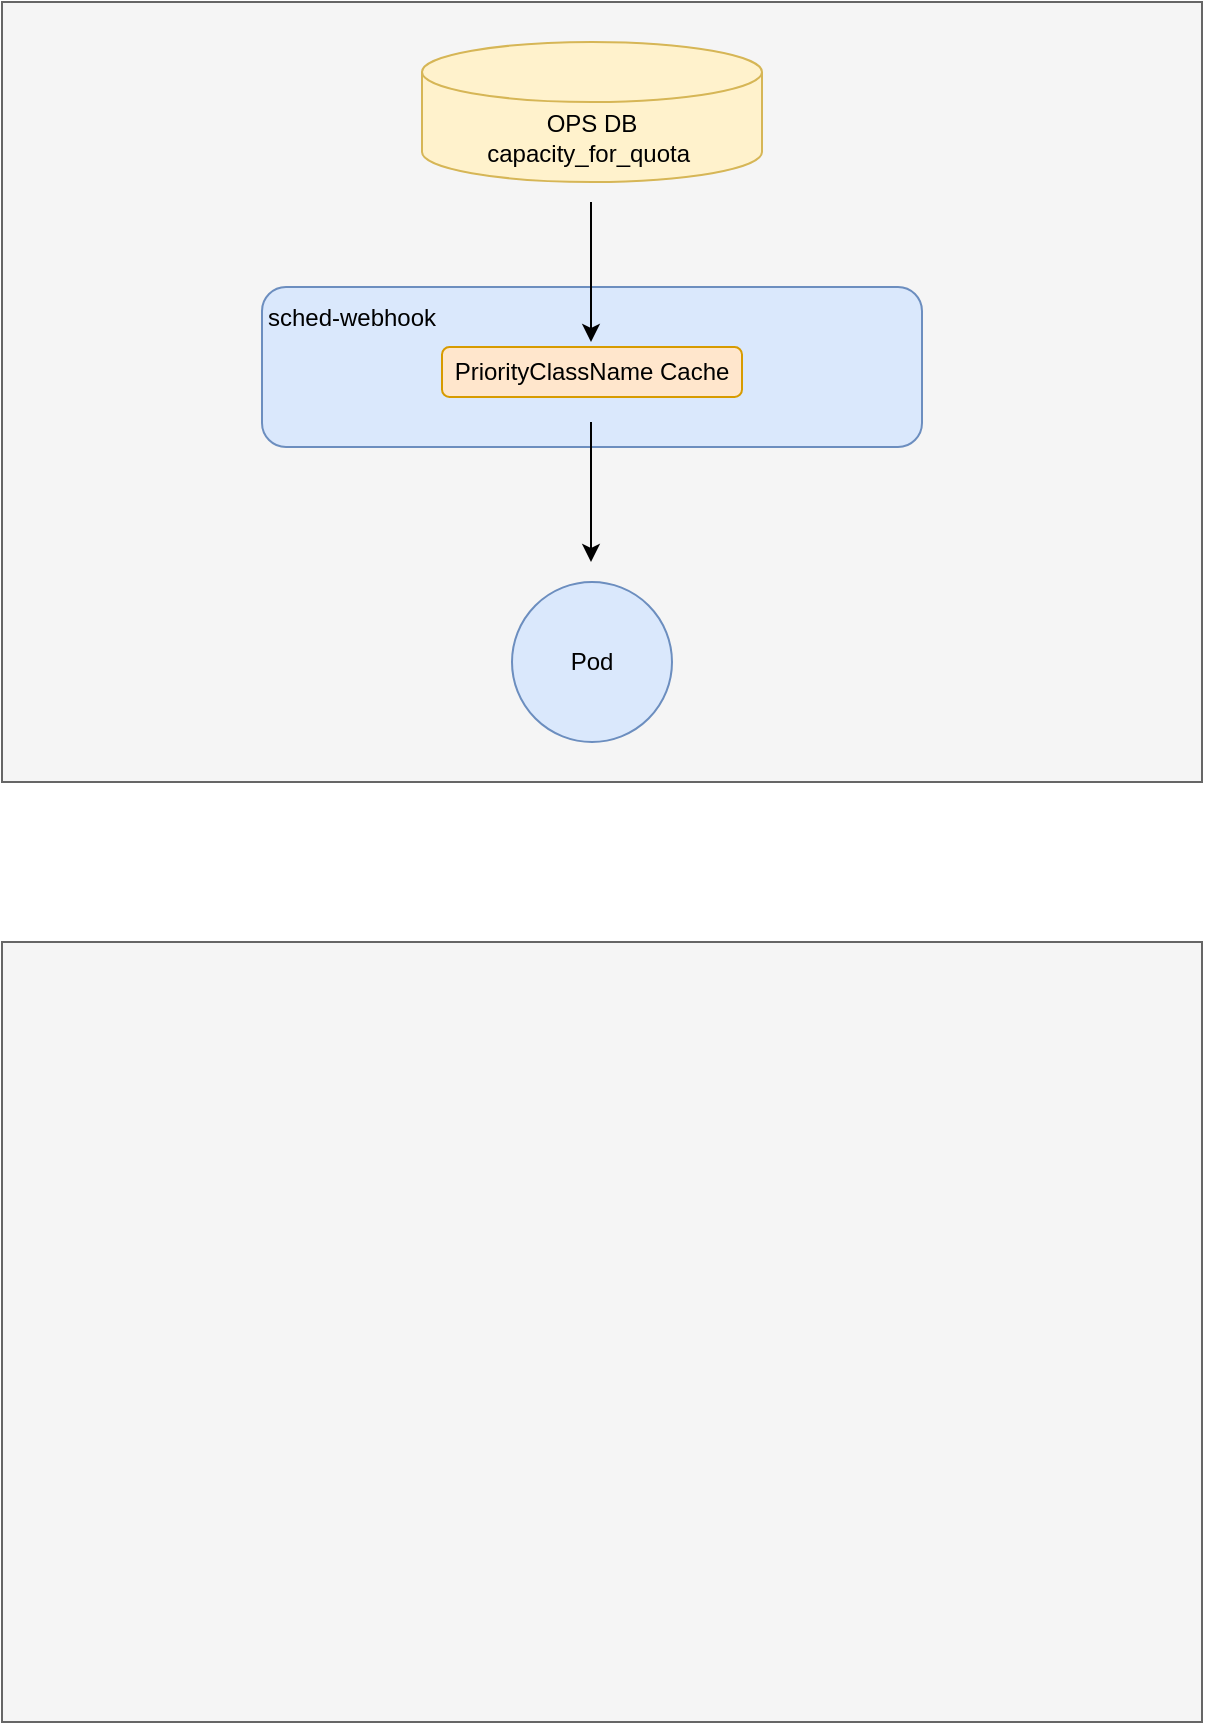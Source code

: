 <mxfile version="20.2.7" type="github">
  <diagram id="9jWi9D6QZARKWNpri7Cj" name="Page-1">
    <mxGraphModel dx="1426" dy="800" grid="1" gridSize="10" guides="1" tooltips="1" connect="1" arrows="1" fold="1" page="1" pageScale="1" pageWidth="850" pageHeight="1100" math="0" shadow="0">
      <root>
        <mxCell id="0" />
        <mxCell id="1" parent="0" />
        <mxCell id="ye1FHbx5SDXgiRobZuhr-1" value="" style="rounded=0;whiteSpace=wrap;html=1;fillColor=#f5f5f5;fontColor=#333333;strokeColor=#666666;" vertex="1" parent="1">
          <mxGeometry x="120" y="80" width="600" height="390" as="geometry" />
        </mxCell>
        <mxCell id="ye1FHbx5SDXgiRobZuhr-2" value="OPS DB&lt;br&gt;capacity_for_quota&amp;nbsp;" style="shape=cylinder3;whiteSpace=wrap;html=1;boundedLbl=1;backgroundOutline=1;size=15;fillColor=#fff2cc;strokeColor=#d6b656;" vertex="1" parent="1">
          <mxGeometry x="330" y="100" width="170" height="70" as="geometry" />
        </mxCell>
        <mxCell id="ye1FHbx5SDXgiRobZuhr-3" value="" style="rounded=1;whiteSpace=wrap;html=1;fillColor=#dae8fc;strokeColor=#6c8ebf;align=left;" vertex="1" parent="1">
          <mxGeometry x="250" y="222.5" width="330" height="80" as="geometry" />
        </mxCell>
        <mxCell id="ye1FHbx5SDXgiRobZuhr-4" value="&lt;font color=&quot;#000000&quot;&gt;Pod&lt;/font&gt;" style="ellipse;whiteSpace=wrap;html=1;aspect=fixed;fillColor=#dae8fc;strokeColor=#6c8ebf;" vertex="1" parent="1">
          <mxGeometry x="375" y="370" width="80" height="80" as="geometry" />
        </mxCell>
        <mxCell id="ye1FHbx5SDXgiRobZuhr-8" value="PriorityClassName Cache" style="rounded=1;whiteSpace=wrap;html=1;fillColor=#ffe6cc;strokeColor=#d79b00;" vertex="1" parent="1">
          <mxGeometry x="340" y="252.5" width="150" height="25" as="geometry" />
        </mxCell>
        <mxCell id="ye1FHbx5SDXgiRobZuhr-13" value="" style="endArrow=classic;html=1;rounded=0;fontColor=#000000;" edge="1" parent="1">
          <mxGeometry width="50" height="50" relative="1" as="geometry">
            <mxPoint x="414.5" y="180" as="sourcePoint" />
            <mxPoint x="414.5" y="250" as="targetPoint" />
          </mxGeometry>
        </mxCell>
        <mxCell id="ye1FHbx5SDXgiRobZuhr-14" value="" style="endArrow=classic;html=1;rounded=0;fontColor=#000000;" edge="1" parent="1">
          <mxGeometry width="50" height="50" relative="1" as="geometry">
            <mxPoint x="414.5" y="290" as="sourcePoint" />
            <mxPoint x="414.5" y="360" as="targetPoint" />
          </mxGeometry>
        </mxCell>
        <mxCell id="ye1FHbx5SDXgiRobZuhr-17" value="sched-webhook" style="rounded=0;whiteSpace=wrap;html=1;fontColor=#000000;fillColor=none;strokeColor=none;" vertex="1" parent="1">
          <mxGeometry x="250" y="222.5" width="90" height="30" as="geometry" />
        </mxCell>
        <mxCell id="ye1FHbx5SDXgiRobZuhr-21" value="" style="rounded=0;whiteSpace=wrap;html=1;fillColor=#f5f5f5;fontColor=#333333;strokeColor=#666666;" vertex="1" parent="1">
          <mxGeometry x="120" y="550" width="600" height="390" as="geometry" />
        </mxCell>
      </root>
    </mxGraphModel>
  </diagram>
</mxfile>
